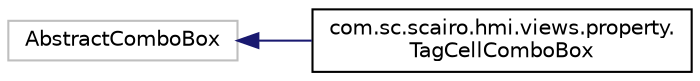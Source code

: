 digraph "Graphical Class Hierarchy"
{
 // LATEX_PDF_SIZE
  edge [fontname="Helvetica",fontsize="10",labelfontname="Helvetica",labelfontsize="10"];
  node [fontname="Helvetica",fontsize="10",shape=record];
  rankdir="LR";
  Node437 [label="AbstractComboBox",height=0.2,width=0.4,color="grey75", fillcolor="white", style="filled",tooltip=" "];
  Node437 -> Node0 [dir="back",color="midnightblue",fontsize="10",style="solid",fontname="Helvetica"];
  Node0 [label="com.sc.scairo.hmi.views.property.\lTagCellComboBox",height=0.2,width=0.4,color="black", fillcolor="white", style="filled",URL="$classcom_1_1sc_1_1scairo_1_1hmi_1_1views_1_1property_1_1_tag_cell_combo_box.html",tooltip=" "];
}
